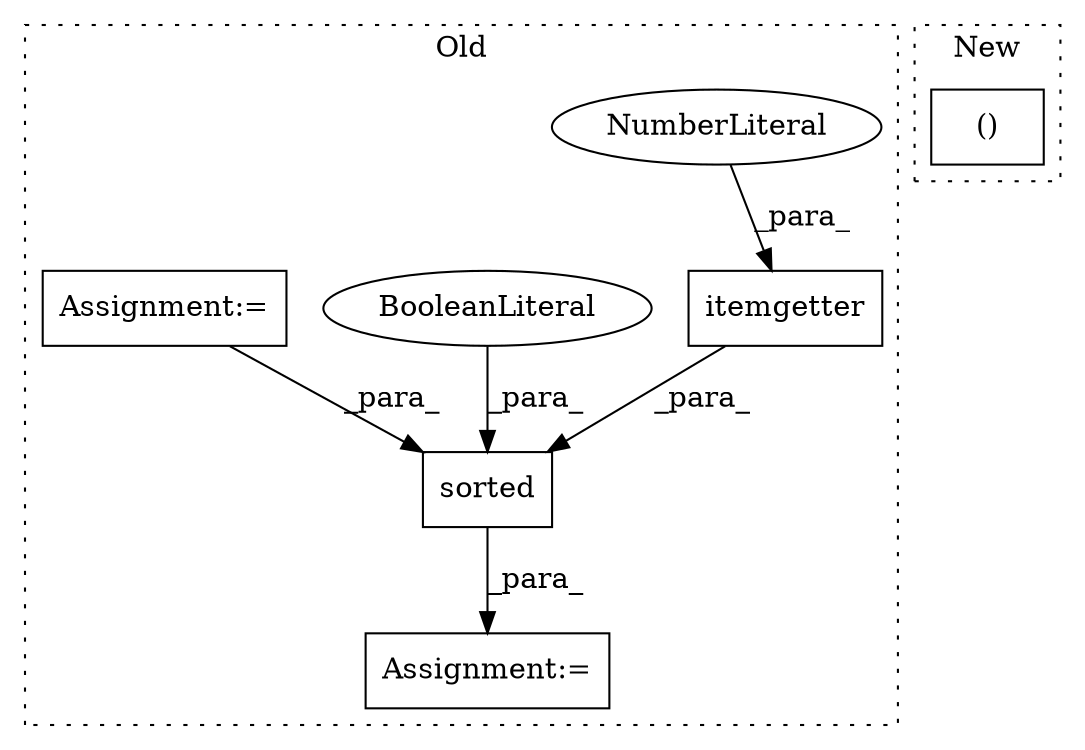 digraph G {
subgraph cluster0 {
1 [label="itemgetter" a="32" s="5672,5684" l="11,1" shape="box"];
3 [label="Assignment:=" a="7" s="5642" l="1" shape="box"];
4 [label="NumberLiteral" a="34" s="5683" l="1" shape="ellipse"];
5 [label="sorted" a="32" s="5643,5690" l="7,1" shape="box"];
6 [label="BooleanLiteral" a="9" s="5686" l="4" shape="ellipse"];
7 [label="Assignment:=" a="7" s="5597" l="1" shape="box"];
label = "Old";
style="dotted";
}
subgraph cluster1 {
2 [label="()" a="106" s="5245" l="46" shape="box"];
label = "New";
style="dotted";
}
1 -> 5 [label="_para_"];
4 -> 1 [label="_para_"];
5 -> 3 [label="_para_"];
6 -> 5 [label="_para_"];
7 -> 5 [label="_para_"];
}
